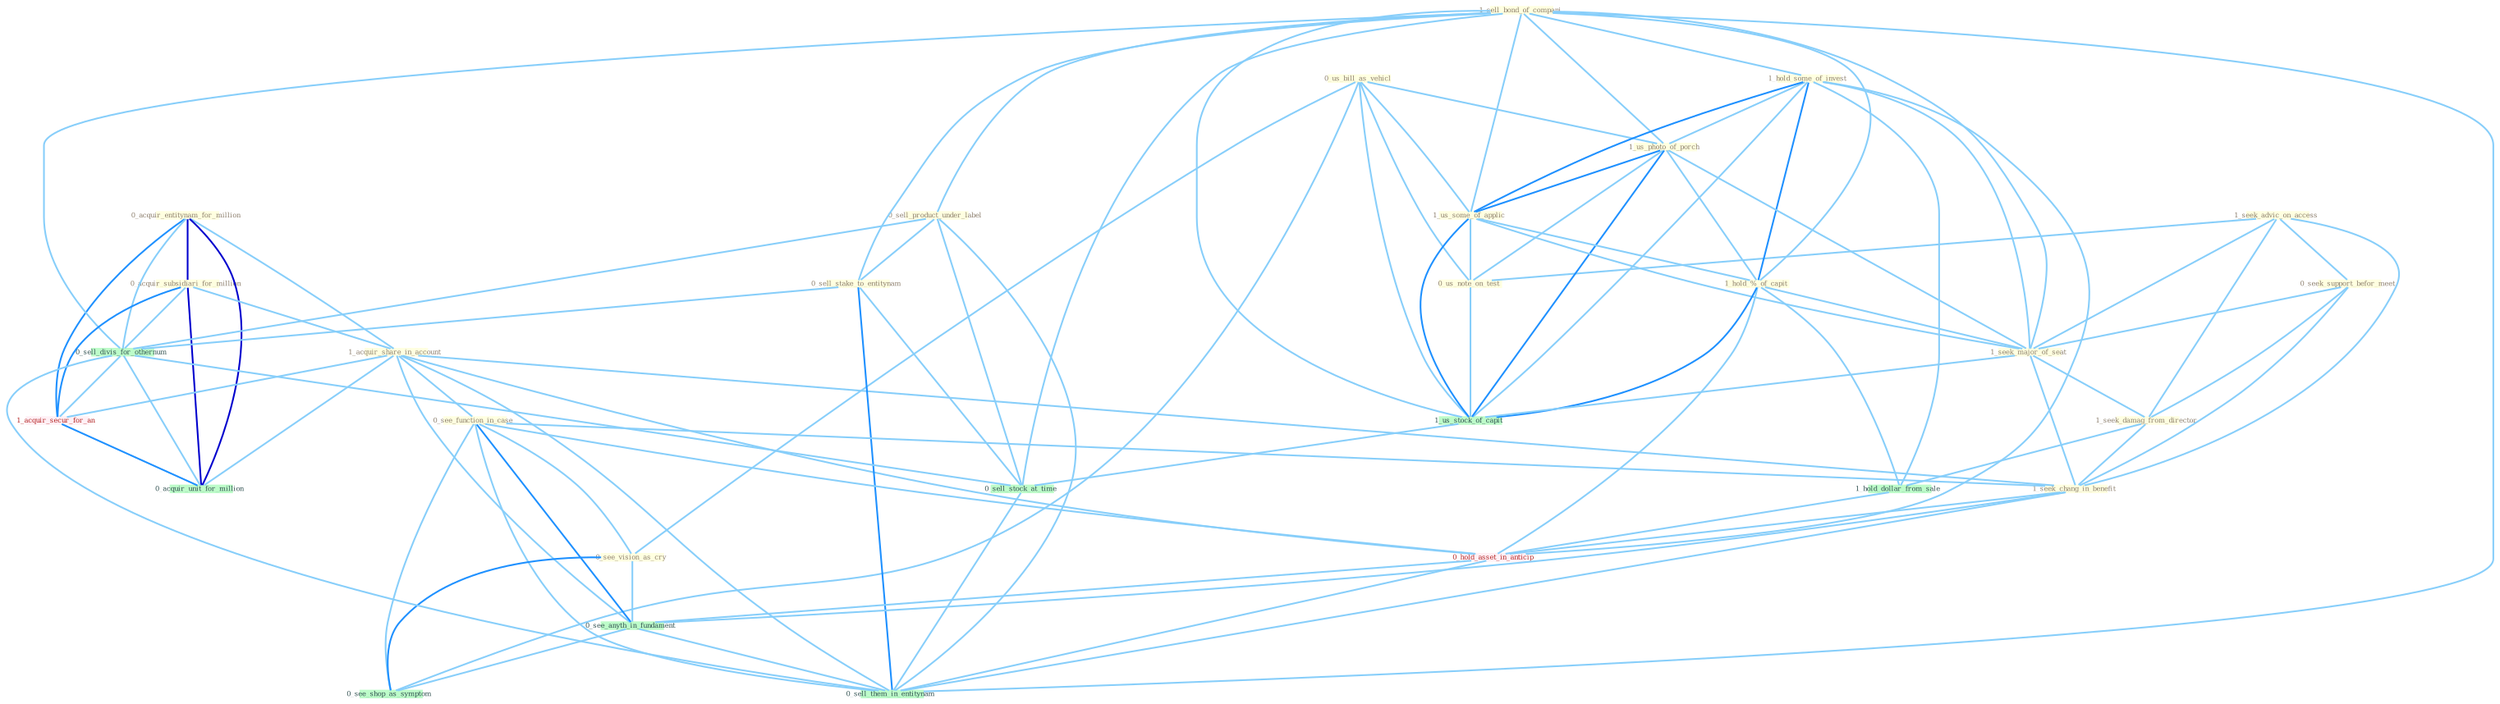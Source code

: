 Graph G{ 
    node
    [shape=polygon,style=filled,width=.5,height=.06,color="#BDFCC9",fixedsize=true,fontsize=4,
    fontcolor="#2f4f4f"];
    {node
    [color="#ffffe0", fontcolor="#8b7d6b"] "0_acquir_entitynam_for_million " "1_seek_advic_on_access " "1_sell_bond_of_compani " "0_acquir_subsidiari_for_million " "0_us_bill_as_vehicl " "1_acquir_share_in_account " "1_hold_some_of_invest " "1_us_photo_of_porch " "0_sell_product_under_label " "0_sell_stake_to_entitynam " "0_seek_support_befor_meet " "1_us_some_of_applic " "1_hold_%_of_capit " "0_see_function_in_case " "1_seek_major_of_seat " "0_us_note_on_test " "1_seek_damag_from_director " "0_see_vision_as_cry " "1_seek_chang_in_benefit "}
{node [color="#fff0f5", fontcolor="#b22222"] "1_acquir_secur_for_an " "0_hold_asset_in_anticip "}
edge [color="#B0E2FF"];

	"0_acquir_entitynam_for_million " -- "0_acquir_subsidiari_for_million " [w="3", color="#0000cd" , len=0.6];
	"0_acquir_entitynam_for_million " -- "1_acquir_share_in_account " [w="1", color="#87cefa" ];
	"0_acquir_entitynam_for_million " -- "0_sell_divis_for_othernum " [w="1", color="#87cefa" ];
	"0_acquir_entitynam_for_million " -- "1_acquir_secur_for_an " [w="2", color="#1e90ff" , len=0.8];
	"0_acquir_entitynam_for_million " -- "0_acquir_unit_for_million " [w="3", color="#0000cd" , len=0.6];
	"1_seek_advic_on_access " -- "0_seek_support_befor_meet " [w="1", color="#87cefa" ];
	"1_seek_advic_on_access " -- "1_seek_major_of_seat " [w="1", color="#87cefa" ];
	"1_seek_advic_on_access " -- "0_us_note_on_test " [w="1", color="#87cefa" ];
	"1_seek_advic_on_access " -- "1_seek_damag_from_director " [w="1", color="#87cefa" ];
	"1_seek_advic_on_access " -- "1_seek_chang_in_benefit " [w="1", color="#87cefa" ];
	"1_sell_bond_of_compani " -- "1_hold_some_of_invest " [w="1", color="#87cefa" ];
	"1_sell_bond_of_compani " -- "1_us_photo_of_porch " [w="1", color="#87cefa" ];
	"1_sell_bond_of_compani " -- "0_sell_product_under_label " [w="1", color="#87cefa" ];
	"1_sell_bond_of_compani " -- "0_sell_stake_to_entitynam " [w="1", color="#87cefa" ];
	"1_sell_bond_of_compani " -- "1_us_some_of_applic " [w="1", color="#87cefa" ];
	"1_sell_bond_of_compani " -- "1_hold_%_of_capit " [w="1", color="#87cefa" ];
	"1_sell_bond_of_compani " -- "1_seek_major_of_seat " [w="1", color="#87cefa" ];
	"1_sell_bond_of_compani " -- "0_sell_divis_for_othernum " [w="1", color="#87cefa" ];
	"1_sell_bond_of_compani " -- "1_us_stock_of_capit " [w="1", color="#87cefa" ];
	"1_sell_bond_of_compani " -- "0_sell_stock_at_time " [w="1", color="#87cefa" ];
	"1_sell_bond_of_compani " -- "0_sell_them_in_entitynam " [w="1", color="#87cefa" ];
	"0_acquir_subsidiari_for_million " -- "1_acquir_share_in_account " [w="1", color="#87cefa" ];
	"0_acquir_subsidiari_for_million " -- "0_sell_divis_for_othernum " [w="1", color="#87cefa" ];
	"0_acquir_subsidiari_for_million " -- "1_acquir_secur_for_an " [w="2", color="#1e90ff" , len=0.8];
	"0_acquir_subsidiari_for_million " -- "0_acquir_unit_for_million " [w="3", color="#0000cd" , len=0.6];
	"0_us_bill_as_vehicl " -- "1_us_photo_of_porch " [w="1", color="#87cefa" ];
	"0_us_bill_as_vehicl " -- "1_us_some_of_applic " [w="1", color="#87cefa" ];
	"0_us_bill_as_vehicl " -- "0_us_note_on_test " [w="1", color="#87cefa" ];
	"0_us_bill_as_vehicl " -- "0_see_vision_as_cry " [w="1", color="#87cefa" ];
	"0_us_bill_as_vehicl " -- "1_us_stock_of_capit " [w="1", color="#87cefa" ];
	"0_us_bill_as_vehicl " -- "0_see_shop_as_symptom " [w="1", color="#87cefa" ];
	"1_acquir_share_in_account " -- "0_see_function_in_case " [w="1", color="#87cefa" ];
	"1_acquir_share_in_account " -- "1_seek_chang_in_benefit " [w="1", color="#87cefa" ];
	"1_acquir_share_in_account " -- "1_acquir_secur_for_an " [w="1", color="#87cefa" ];
	"1_acquir_share_in_account " -- "0_hold_asset_in_anticip " [w="1", color="#87cefa" ];
	"1_acquir_share_in_account " -- "0_see_anyth_in_fundament " [w="1", color="#87cefa" ];
	"1_acquir_share_in_account " -- "0_acquir_unit_for_million " [w="1", color="#87cefa" ];
	"1_acquir_share_in_account " -- "0_sell_them_in_entitynam " [w="1", color="#87cefa" ];
	"1_hold_some_of_invest " -- "1_us_photo_of_porch " [w="1", color="#87cefa" ];
	"1_hold_some_of_invest " -- "1_us_some_of_applic " [w="2", color="#1e90ff" , len=0.8];
	"1_hold_some_of_invest " -- "1_hold_%_of_capit " [w="2", color="#1e90ff" , len=0.8];
	"1_hold_some_of_invest " -- "1_seek_major_of_seat " [w="1", color="#87cefa" ];
	"1_hold_some_of_invest " -- "1_us_stock_of_capit " [w="1", color="#87cefa" ];
	"1_hold_some_of_invest " -- "1_hold_dollar_from_sale " [w="1", color="#87cefa" ];
	"1_hold_some_of_invest " -- "0_hold_asset_in_anticip " [w="1", color="#87cefa" ];
	"1_us_photo_of_porch " -- "1_us_some_of_applic " [w="2", color="#1e90ff" , len=0.8];
	"1_us_photo_of_porch " -- "1_hold_%_of_capit " [w="1", color="#87cefa" ];
	"1_us_photo_of_porch " -- "1_seek_major_of_seat " [w="1", color="#87cefa" ];
	"1_us_photo_of_porch " -- "0_us_note_on_test " [w="1", color="#87cefa" ];
	"1_us_photo_of_porch " -- "1_us_stock_of_capit " [w="2", color="#1e90ff" , len=0.8];
	"0_sell_product_under_label " -- "0_sell_stake_to_entitynam " [w="1", color="#87cefa" ];
	"0_sell_product_under_label " -- "0_sell_divis_for_othernum " [w="1", color="#87cefa" ];
	"0_sell_product_under_label " -- "0_sell_stock_at_time " [w="1", color="#87cefa" ];
	"0_sell_product_under_label " -- "0_sell_them_in_entitynam " [w="1", color="#87cefa" ];
	"0_sell_stake_to_entitynam " -- "0_sell_divis_for_othernum " [w="1", color="#87cefa" ];
	"0_sell_stake_to_entitynam " -- "0_sell_stock_at_time " [w="1", color="#87cefa" ];
	"0_sell_stake_to_entitynam " -- "0_sell_them_in_entitynam " [w="2", color="#1e90ff" , len=0.8];
	"0_seek_support_befor_meet " -- "1_seek_major_of_seat " [w="1", color="#87cefa" ];
	"0_seek_support_befor_meet " -- "1_seek_damag_from_director " [w="1", color="#87cefa" ];
	"0_seek_support_befor_meet " -- "1_seek_chang_in_benefit " [w="1", color="#87cefa" ];
	"1_us_some_of_applic " -- "1_hold_%_of_capit " [w="1", color="#87cefa" ];
	"1_us_some_of_applic " -- "1_seek_major_of_seat " [w="1", color="#87cefa" ];
	"1_us_some_of_applic " -- "0_us_note_on_test " [w="1", color="#87cefa" ];
	"1_us_some_of_applic " -- "1_us_stock_of_capit " [w="2", color="#1e90ff" , len=0.8];
	"1_hold_%_of_capit " -- "1_seek_major_of_seat " [w="1", color="#87cefa" ];
	"1_hold_%_of_capit " -- "1_us_stock_of_capit " [w="2", color="#1e90ff" , len=0.8];
	"1_hold_%_of_capit " -- "1_hold_dollar_from_sale " [w="1", color="#87cefa" ];
	"1_hold_%_of_capit " -- "0_hold_asset_in_anticip " [w="1", color="#87cefa" ];
	"0_see_function_in_case " -- "0_see_vision_as_cry " [w="1", color="#87cefa" ];
	"0_see_function_in_case " -- "1_seek_chang_in_benefit " [w="1", color="#87cefa" ];
	"0_see_function_in_case " -- "0_hold_asset_in_anticip " [w="1", color="#87cefa" ];
	"0_see_function_in_case " -- "0_see_anyth_in_fundament " [w="2", color="#1e90ff" , len=0.8];
	"0_see_function_in_case " -- "0_see_shop_as_symptom " [w="1", color="#87cefa" ];
	"0_see_function_in_case " -- "0_sell_them_in_entitynam " [w="1", color="#87cefa" ];
	"1_seek_major_of_seat " -- "1_seek_damag_from_director " [w="1", color="#87cefa" ];
	"1_seek_major_of_seat " -- "1_seek_chang_in_benefit " [w="1", color="#87cefa" ];
	"1_seek_major_of_seat " -- "1_us_stock_of_capit " [w="1", color="#87cefa" ];
	"0_us_note_on_test " -- "1_us_stock_of_capit " [w="1", color="#87cefa" ];
	"1_seek_damag_from_director " -- "1_seek_chang_in_benefit " [w="1", color="#87cefa" ];
	"1_seek_damag_from_director " -- "1_hold_dollar_from_sale " [w="1", color="#87cefa" ];
	"0_see_vision_as_cry " -- "0_see_anyth_in_fundament " [w="1", color="#87cefa" ];
	"0_see_vision_as_cry " -- "0_see_shop_as_symptom " [w="2", color="#1e90ff" , len=0.8];
	"1_seek_chang_in_benefit " -- "0_hold_asset_in_anticip " [w="1", color="#87cefa" ];
	"1_seek_chang_in_benefit " -- "0_see_anyth_in_fundament " [w="1", color="#87cefa" ];
	"1_seek_chang_in_benefit " -- "0_sell_them_in_entitynam " [w="1", color="#87cefa" ];
	"0_sell_divis_for_othernum " -- "1_acquir_secur_for_an " [w="1", color="#87cefa" ];
	"0_sell_divis_for_othernum " -- "0_sell_stock_at_time " [w="1", color="#87cefa" ];
	"0_sell_divis_for_othernum " -- "0_acquir_unit_for_million " [w="1", color="#87cefa" ];
	"0_sell_divis_for_othernum " -- "0_sell_them_in_entitynam " [w="1", color="#87cefa" ];
	"1_acquir_secur_for_an " -- "0_acquir_unit_for_million " [w="2", color="#1e90ff" , len=0.8];
	"1_us_stock_of_capit " -- "0_sell_stock_at_time " [w="1", color="#87cefa" ];
	"1_hold_dollar_from_sale " -- "0_hold_asset_in_anticip " [w="1", color="#87cefa" ];
	"0_hold_asset_in_anticip " -- "0_see_anyth_in_fundament " [w="1", color="#87cefa" ];
	"0_hold_asset_in_anticip " -- "0_sell_them_in_entitynam " [w="1", color="#87cefa" ];
	"0_sell_stock_at_time " -- "0_sell_them_in_entitynam " [w="1", color="#87cefa" ];
	"0_see_anyth_in_fundament " -- "0_see_shop_as_symptom " [w="1", color="#87cefa" ];
	"0_see_anyth_in_fundament " -- "0_sell_them_in_entitynam " [w="1", color="#87cefa" ];
}